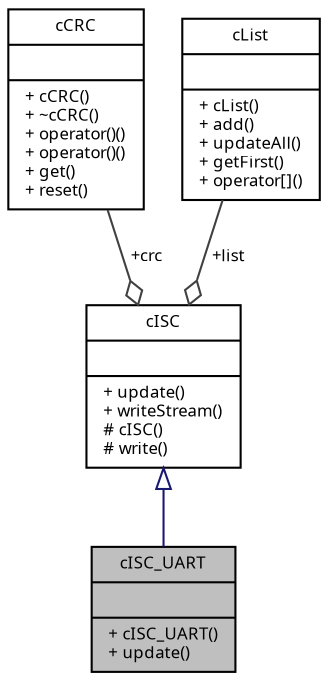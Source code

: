digraph "cISC_UART"
{
  edge [fontname="Sans",fontsize="8",labelfontname="Sans",labelfontsize="8"];
  node [fontname="Sans",fontsize="8",shape=record];
  Node1 [label="{cISC_UART\n||+ cISC_UART()\l+ update()\l}",height=0.2,width=0.4,color="black", fillcolor="grey75", style="filled", fontcolor="black"];
  Node2 -> Node1 [dir="back",color="midnightblue",fontsize="8",style="solid",arrowtail="onormal",fontname="Sans"];
  Node2 [label="{cISC\n||+ update()\l+ writeStream()\l# cISC()\l# write()\l}",height=0.2,width=0.4,color="black", fillcolor="white", style="filled",URL="$classc_i_s_c.html",tooltip="ISC transport base class. "];
  Node3 -> Node2 [color="grey25",fontsize="8",style="solid",label=" +crc" ,arrowhead="odiamond",fontname="Sans"];
  Node3 [label="{cCRC\n||+ cCRC()\l+ ~cCRC()\l+ operator()()\l+ operator()()\l+ get()\l+ reset()\l}",height=0.2,width=0.4,color="black", fillcolor="white", style="filled",URL="$classc_c_r_c.html",tooltip="16 bit cyclic redundancy check (CRC) calculation. "];
  Node4 -> Node2 [color="grey25",fontsize="8",style="solid",label=" +list" ,arrowhead="odiamond",fontname="Sans"];
  Node4 [label="{cList\n||+ cList()\l+ add()\l+ updateAll()\l+ getFirst()\l+ operator[]()\l}",height=0.2,width=0.4,color="black", fillcolor="white", style="filled",URL="$classc_list.html",tooltip="Base class for single linked lists. "];
}
